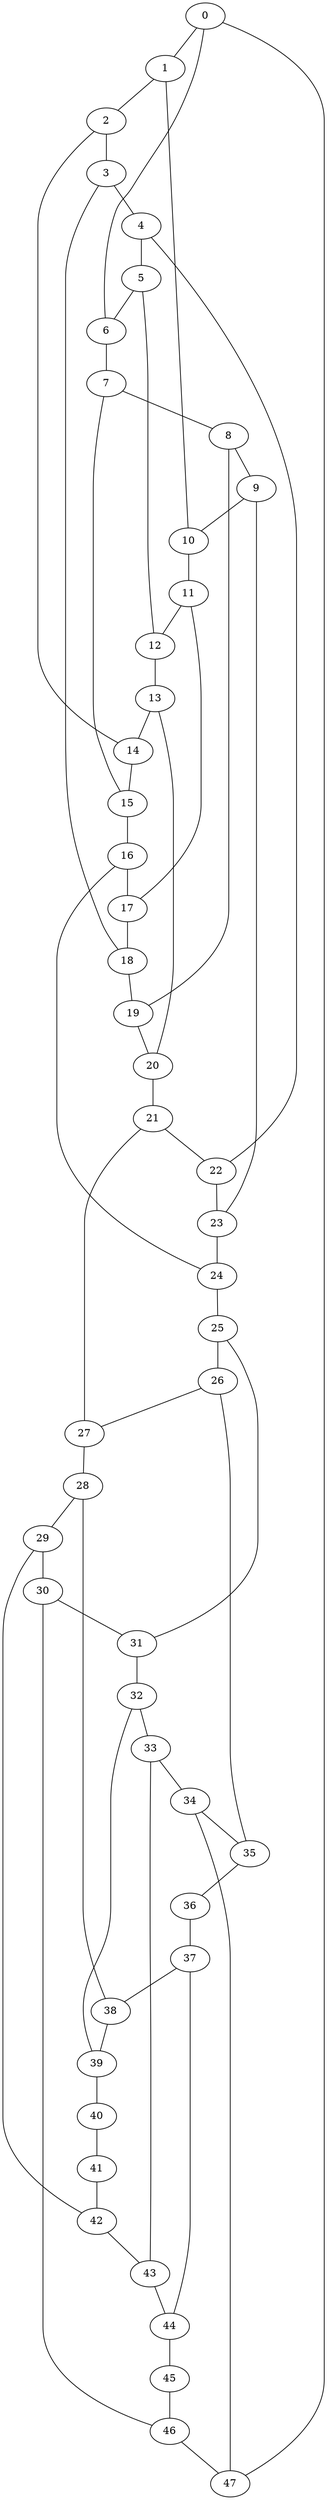 graph G {
0;
1;
2;
3;
4;
5;
6;
7;
8;
9;
10;
11;
12;
13;
14;
15;
16;
17;
18;
19;
20;
21;
22;
23;
24;
25;
26;
27;
28;
29;
30;
31;
32;
33;
34;
35;
36;
37;
38;
39;
40;
41;
42;
43;
44;
45;
46;
47;
0--1 ;
1--2 ;
2--3 ;
3--4 ;
4--5 ;
5--6 ;
6--7 ;
7--8 ;
8--9 ;
9--10 ;
10--11 ;
11--12 ;
12--13 ;
13--14 ;
14--15 ;
15--16 ;
16--17 ;
17--18 ;
18--19 ;
19--20 ;
20--21 ;
21--22 ;
22--23 ;
23--24 ;
24--25 ;
25--26 ;
26--27 ;
27--28 ;
28--29 ;
29--30 ;
30--31 ;
31--32 ;
32--33 ;
33--34 ;
34--35 ;
35--36 ;
36--37 ;
37--38 ;
38--39 ;
39--40 ;
40--41 ;
41--42 ;
42--43 ;
43--44 ;
44--45 ;
45--46 ;
46--47 ;
47--0 ;
0--6 ;
1--10 ;
2--14 ;
3--18 ;
4--22 ;
5--12 ;
7--15 ;
8--19 ;
9--23 ;
11--17 ;
13--20 ;
16--24 ;
21--27 ;
25--31 ;
26--35 ;
28--38 ;
29--42 ;
30--46 ;
32--39 ;
33--43 ;
34--47 ;
37--44 ;
}
